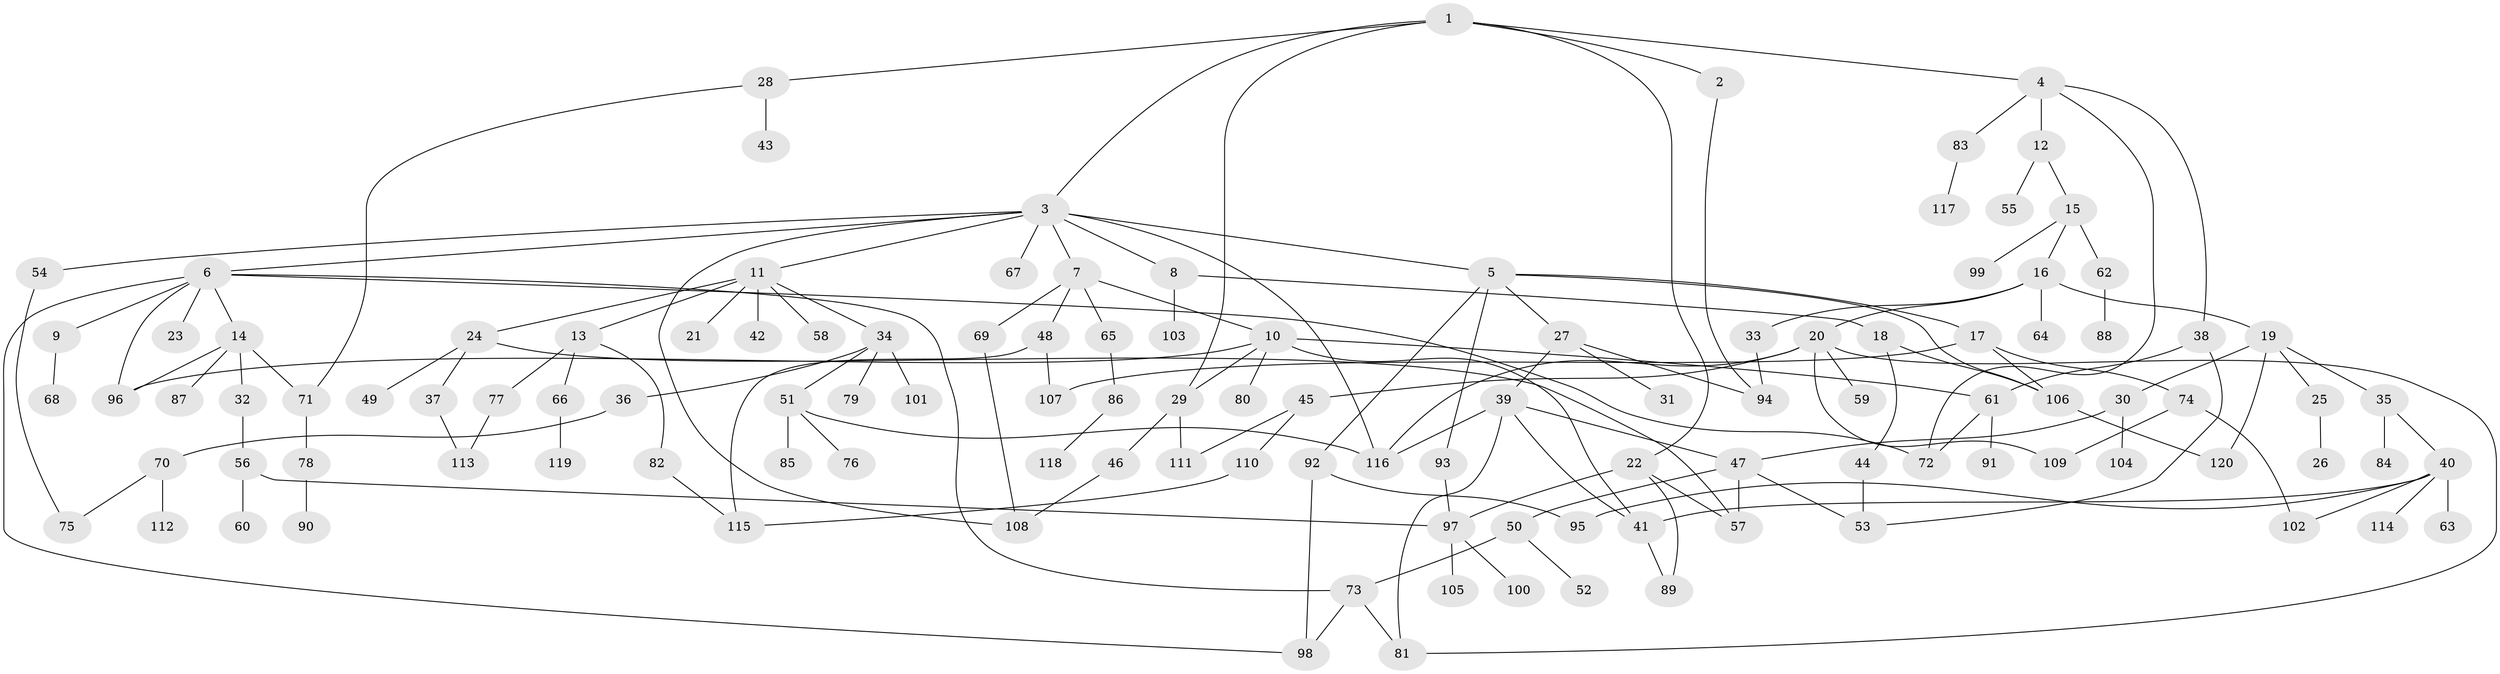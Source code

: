 // coarse degree distribution, {3: 0.2702702702702703, 7: 0.05405405405405406, 1: 0.16216216216216217, 5: 0.08108108108108109, 9: 0.02702702702702703, 4: 0.16216216216216217, 6: 0.10810810810810811, 2: 0.10810810810810811, 10: 0.02702702702702703}
// Generated by graph-tools (version 1.1) at 2025/36/03/04/25 23:36:05]
// undirected, 120 vertices, 160 edges
graph export_dot {
  node [color=gray90,style=filled];
  1;
  2;
  3;
  4;
  5;
  6;
  7;
  8;
  9;
  10;
  11;
  12;
  13;
  14;
  15;
  16;
  17;
  18;
  19;
  20;
  21;
  22;
  23;
  24;
  25;
  26;
  27;
  28;
  29;
  30;
  31;
  32;
  33;
  34;
  35;
  36;
  37;
  38;
  39;
  40;
  41;
  42;
  43;
  44;
  45;
  46;
  47;
  48;
  49;
  50;
  51;
  52;
  53;
  54;
  55;
  56;
  57;
  58;
  59;
  60;
  61;
  62;
  63;
  64;
  65;
  66;
  67;
  68;
  69;
  70;
  71;
  72;
  73;
  74;
  75;
  76;
  77;
  78;
  79;
  80;
  81;
  82;
  83;
  84;
  85;
  86;
  87;
  88;
  89;
  90;
  91;
  92;
  93;
  94;
  95;
  96;
  97;
  98;
  99;
  100;
  101;
  102;
  103;
  104;
  105;
  106;
  107;
  108;
  109;
  110;
  111;
  112;
  113;
  114;
  115;
  116;
  117;
  118;
  119;
  120;
  1 -- 2;
  1 -- 3;
  1 -- 4;
  1 -- 22;
  1 -- 28;
  1 -- 29;
  2 -- 94;
  3 -- 5;
  3 -- 6;
  3 -- 7;
  3 -- 8;
  3 -- 11;
  3 -- 54;
  3 -- 67;
  3 -- 116;
  3 -- 108;
  4 -- 12;
  4 -- 38;
  4 -- 83;
  4 -- 72;
  5 -- 17;
  5 -- 27;
  5 -- 92;
  5 -- 93;
  5 -- 106;
  6 -- 9;
  6 -- 14;
  6 -- 23;
  6 -- 72;
  6 -- 98;
  6 -- 96;
  6 -- 73;
  7 -- 10;
  7 -- 48;
  7 -- 65;
  7 -- 69;
  8 -- 18;
  8 -- 103;
  9 -- 68;
  10 -- 29;
  10 -- 41;
  10 -- 61;
  10 -- 80;
  10 -- 96;
  11 -- 13;
  11 -- 21;
  11 -- 24;
  11 -- 34;
  11 -- 42;
  11 -- 58;
  12 -- 15;
  12 -- 55;
  13 -- 66;
  13 -- 77;
  13 -- 82;
  14 -- 32;
  14 -- 87;
  14 -- 96;
  14 -- 71;
  15 -- 16;
  15 -- 62;
  15 -- 99;
  16 -- 19;
  16 -- 20;
  16 -- 33;
  16 -- 64;
  17 -- 74;
  17 -- 106;
  17 -- 107;
  18 -- 44;
  18 -- 106;
  19 -- 25;
  19 -- 30;
  19 -- 35;
  19 -- 120;
  20 -- 45;
  20 -- 59;
  20 -- 81;
  20 -- 109;
  20 -- 116;
  22 -- 57;
  22 -- 89;
  22 -- 97;
  24 -- 37;
  24 -- 49;
  24 -- 57;
  25 -- 26;
  27 -- 31;
  27 -- 39;
  27 -- 94;
  28 -- 43;
  28 -- 71;
  29 -- 46;
  29 -- 111;
  30 -- 47;
  30 -- 104;
  32 -- 56;
  33 -- 94;
  34 -- 36;
  34 -- 51;
  34 -- 79;
  34 -- 101;
  35 -- 40;
  35 -- 84;
  36 -- 70;
  37 -- 113;
  38 -- 53;
  38 -- 61;
  39 -- 41;
  39 -- 81;
  39 -- 116;
  39 -- 47;
  40 -- 63;
  40 -- 114;
  40 -- 102;
  40 -- 95;
  40 -- 41;
  41 -- 89;
  44 -- 53;
  45 -- 110;
  45 -- 111;
  46 -- 108;
  47 -- 50;
  47 -- 53;
  47 -- 57;
  48 -- 107;
  48 -- 115;
  50 -- 52;
  50 -- 73;
  51 -- 76;
  51 -- 85;
  51 -- 116;
  54 -- 75;
  56 -- 60;
  56 -- 97;
  61 -- 91;
  61 -- 72;
  62 -- 88;
  65 -- 86;
  66 -- 119;
  69 -- 108;
  70 -- 75;
  70 -- 112;
  71 -- 78;
  73 -- 98;
  73 -- 81;
  74 -- 102;
  74 -- 109;
  77 -- 113;
  78 -- 90;
  82 -- 115;
  83 -- 117;
  86 -- 118;
  92 -- 95;
  92 -- 98;
  93 -- 97;
  97 -- 100;
  97 -- 105;
  106 -- 120;
  110 -- 115;
}
